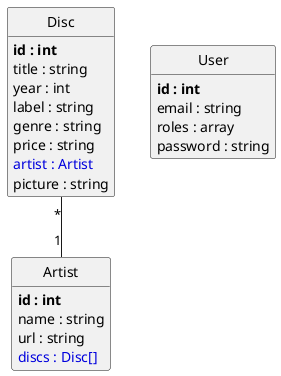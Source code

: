 @startuml
class Disc {
	**id : int**
	title : string
	year : int
	label : string
	genre : string
	price : string
	<color:#0000dd>artist : Artist</color>
	picture : string
}

class Artist {
	**id : int**
	name : string
	url : string
	<color:#0000dd>discs : Disc[]</color>
}

class User {
	**id : int**
	email : string
	roles : array
	password : string
}

Disc "*"--"1" Artist


hide methods

hide circle

@enduml
